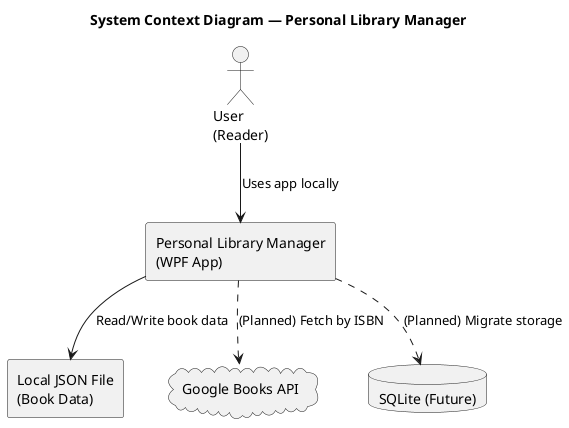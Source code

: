 @startuml
title System Context Diagram — Personal Library Manager

actor "User\n(Reader)" as User

rectangle "Personal Library Manager\n(WPF App)" as App
rectangle "Local JSON File\n(Book Data)" as JSON
cloud "Google Books API" as GoogleBooks
database "SQLite (Future)" as SQLite

User --> App : Uses app locally
App --> JSON : Read/Write book data
App ..> GoogleBooks : (Planned) Fetch by ISBN
App ..> SQLite : (Planned) Migrate storage

@enduml
